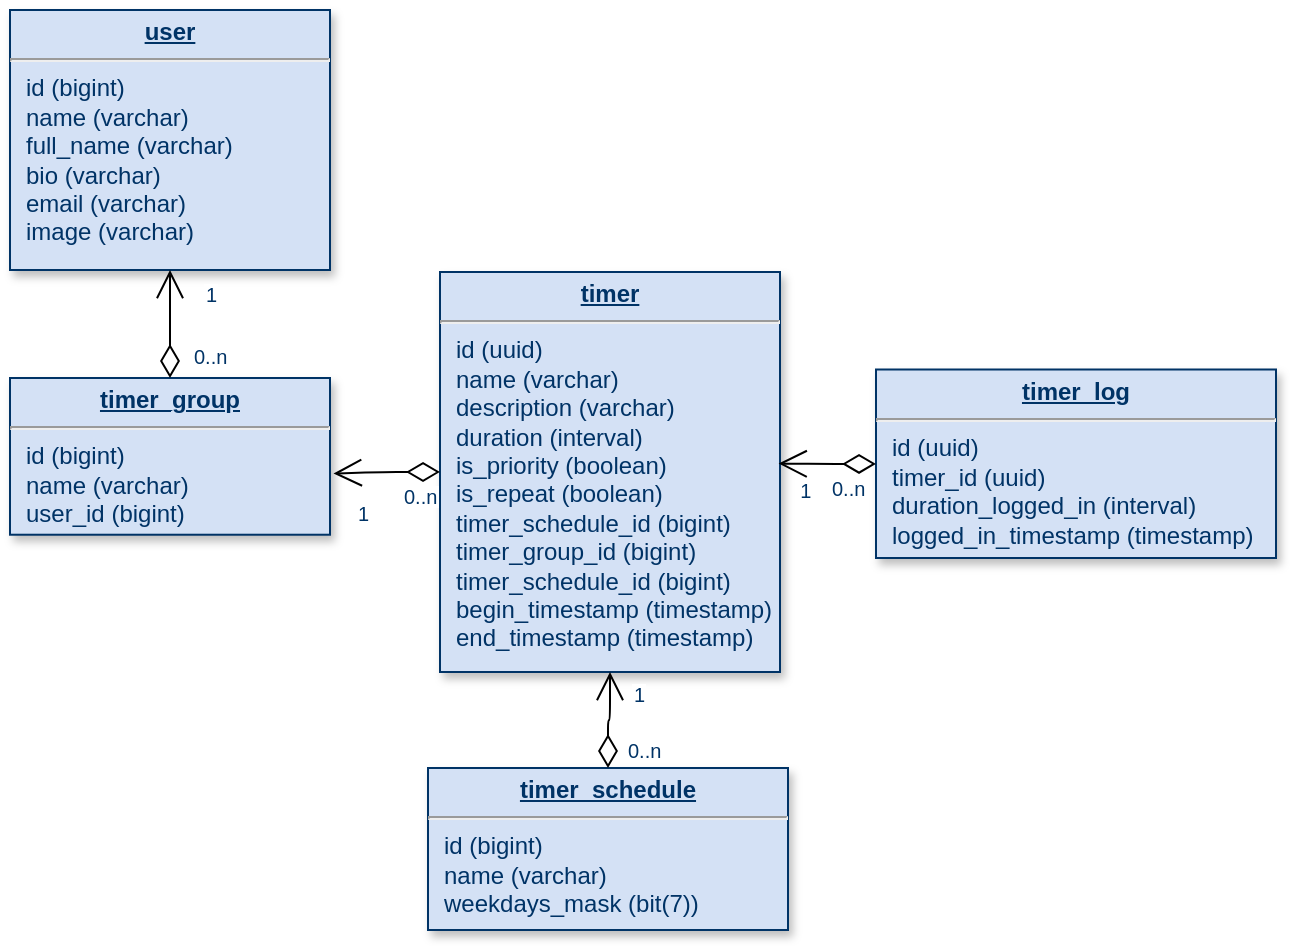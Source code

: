 <mxfile version="21.3.7" type="device">
  <diagram name="Page-1" id="efa7a0a1-bf9b-a30e-e6df-94a7791c09e9">
    <mxGraphModel dx="989" dy="582" grid="1" gridSize="10" guides="1" tooltips="1" connect="1" arrows="1" fold="1" page="1" pageScale="1" pageWidth="826" pageHeight="1169" background="none" math="0" shadow="0">
      <root>
        <mxCell id="0" />
        <mxCell id="1" parent="0" />
        <mxCell id="20" value="&lt;p style=&quot;margin: 0px; margin-top: 4px; text-align: center; text-decoration: underline;&quot;&gt;&lt;strong&gt;timer&lt;/strong&gt;&lt;/p&gt;&lt;hr&gt;&lt;p style=&quot;margin: 0px; margin-left: 8px;&quot;&gt;id (uuid)&lt;/p&gt;&lt;p style=&quot;margin: 0px; margin-left: 8px;&quot;&gt;name (varchar)&lt;/p&gt;&lt;p style=&quot;margin: 0px; margin-left: 8px;&quot;&gt;description (varchar)&lt;/p&gt;&lt;p style=&quot;margin: 0px; margin-left: 8px;&quot;&gt;duration (interval)&lt;/p&gt;&lt;p style=&quot;margin: 0px; margin-left: 8px;&quot;&gt;is_priority (boolean)&lt;/p&gt;&lt;p style=&quot;margin: 0px; margin-left: 8px;&quot;&gt;is_repeat (boolean)&lt;/p&gt;&lt;p style=&quot;margin: 0px; margin-left: 8px;&quot;&gt;timer_schedule_id (bigint)&lt;/p&gt;&lt;p style=&quot;margin: 0px; margin-left: 8px;&quot;&gt;timer_group_id (bigint)&lt;/p&gt;&lt;p style=&quot;margin: 0px; margin-left: 8px;&quot;&gt;timer_schedule_id (bigint)&lt;/p&gt;&lt;p style=&quot;border-color: var(--border-color); margin: 0px 0px 0px 8px;&quot;&gt;begin_timestamp (timestamp)&lt;/p&gt;&lt;p style=&quot;border-color: var(--border-color); margin: 0px 0px 0px 8px;&quot;&gt;end_timestamp (timestamp)&lt;/p&gt;" style="verticalAlign=top;align=left;overflow=fill;fontSize=12;fontFamily=Helvetica;html=1;strokeColor=#003366;shadow=1;fillColor=#D4E1F5;fontColor=#003366" parent="1" vertex="1">
          <mxGeometry x="310" y="260" width="170" height="200" as="geometry" />
        </mxCell>
        <mxCell id="21" value="&lt;p style=&quot;margin: 0px; margin-top: 4px; text-align: center; text-decoration: underline;&quot;&gt;&lt;strong&gt;user&lt;/strong&gt;&lt;/p&gt;&lt;hr&gt;&lt;p style=&quot;margin: 0px; margin-left: 8px;&quot;&gt;id (bigint)&lt;/p&gt;&lt;p style=&quot;margin: 0px; margin-left: 8px;&quot;&gt;name (varchar)&lt;/p&gt;&lt;p style=&quot;margin: 0px; margin-left: 8px;&quot;&gt;full_name (varchar)&lt;/p&gt;&lt;p style=&quot;margin: 0px; margin-left: 8px;&quot;&gt;bio (varchar)&lt;/p&gt;&lt;p style=&quot;margin: 0px; margin-left: 8px;&quot;&gt;email (varchar)&lt;/p&gt;&lt;p style=&quot;margin: 0px; margin-left: 8px;&quot;&gt;image (varchar)&lt;/p&gt;" style="verticalAlign=top;align=left;overflow=fill;fontSize=12;fontFamily=Helvetica;html=1;strokeColor=#003366;shadow=1;fillColor=#D4E1F5;fontColor=#003366" parent="1" vertex="1">
          <mxGeometry x="95" y="129" width="160" height="130" as="geometry" />
        </mxCell>
        <mxCell id="23" value="&lt;p style=&quot;margin: 0px; margin-top: 4px; text-align: center; text-decoration: underline;&quot;&gt;&lt;b&gt;timer_group&lt;/b&gt;&lt;/p&gt;&lt;hr&gt;&lt;p style=&quot;margin: 0px; margin-left: 8px;&quot;&gt;id (bigint)&lt;/p&gt;&lt;p style=&quot;margin: 0px; margin-left: 8px;&quot;&gt;name (varchar)&lt;/p&gt;&lt;p style=&quot;margin: 0px; margin-left: 8px;&quot;&gt;user_id (bigint)&lt;/p&gt;" style="verticalAlign=top;align=left;overflow=fill;fontSize=12;fontFamily=Helvetica;html=1;strokeColor=#003366;shadow=1;fillColor=#D4E1F5;fontColor=#003366" parent="1" vertex="1">
          <mxGeometry x="95" y="313" width="160" height="78.36" as="geometry" />
        </mxCell>
        <mxCell id="24" value="&lt;p style=&quot;margin: 0px; margin-top: 4px; text-align: center; text-decoration: underline;&quot;&gt;&lt;strong&gt;timer_schedule&lt;/strong&gt;&lt;/p&gt;&lt;hr&gt;&lt;p style=&quot;margin: 0px; margin-left: 8px;&quot;&gt;id (bigint)&lt;/p&gt;&lt;p style=&quot;margin: 0px; margin-left: 8px;&quot;&gt;name (varchar)&lt;/p&gt;&lt;p style=&quot;margin: 0px; margin-left: 8px;&quot;&gt;weekdays_mask (bit(7))&lt;/p&gt;" style="verticalAlign=top;align=left;overflow=fill;fontSize=12;fontFamily=Helvetica;html=1;strokeColor=#003366;shadow=1;fillColor=#D4E1F5;fontColor=#003366" parent="1" vertex="1">
          <mxGeometry x="304" y="508" width="180" height="81" as="geometry" />
        </mxCell>
        <mxCell id="29" value="&lt;p style=&quot;margin: 0px; margin-top: 4px; text-align: center; text-decoration: underline;&quot;&gt;&lt;strong&gt;timer_log&lt;/strong&gt;&lt;/p&gt;&lt;hr&gt;&lt;p style=&quot;margin: 0px; margin-left: 8px;&quot;&gt;id (uuid)&lt;/p&gt;&lt;p style=&quot;margin: 0px; margin-left: 8px;&quot;&gt;timer_id (uuid)&lt;/p&gt;&lt;p style=&quot;margin: 0px; margin-left: 8px;&quot;&gt;duration_logged_in (interval)&lt;/p&gt;&lt;p style=&quot;margin: 0px; margin-left: 8px;&quot;&gt;logged_in_timestamp (timestamp)&lt;/p&gt;" style="verticalAlign=top;align=left;overflow=fill;fontSize=12;fontFamily=Helvetica;html=1;strokeColor=#003366;shadow=1;fillColor=#D4E1F5;fontColor=#003366" parent="1" vertex="1">
          <mxGeometry x="528" y="308.75" width="200" height="94.25" as="geometry" />
        </mxCell>
        <mxCell id="87" value="" style="endArrow=open;endSize=12;startArrow=diamondThin;startSize=14;startFill=0;edgeStyle=orthogonalEdgeStyle" parent="1" source="24" target="20" edge="1">
          <mxGeometry x="519.36" y="200" as="geometry">
            <mxPoint x="679.36" y="200" as="sourcePoint" />
            <mxPoint x="519.36" y="200" as="targetPoint" />
          </mxGeometry>
        </mxCell>
        <mxCell id="88" value="0..n" style="resizable=0;align=left;verticalAlign=top;labelBackgroundColor=#ffffff;fontSize=10;strokeColor=#003366;shadow=1;fillColor=#D4E1F5;fontColor=#003366" parent="87" connectable="0" vertex="1">
          <mxGeometry x="-1" relative="1" as="geometry">
            <mxPoint x="8" y="-21" as="offset" />
          </mxGeometry>
        </mxCell>
        <mxCell id="89" value="1" style="resizable=0;align=right;verticalAlign=top;labelBackgroundColor=#ffffff;fontSize=10;strokeColor=#003366;shadow=1;fillColor=#D4E1F5;fontColor=#003366" parent="87" connectable="0" vertex="1">
          <mxGeometry x="1" relative="1" as="geometry">
            <mxPoint x="19" y="-1" as="offset" />
          </mxGeometry>
        </mxCell>
        <mxCell id="99" value="" style="endArrow=open;endSize=12;startArrow=diamondThin;startSize=14;startFill=0;edgeStyle=orthogonalEdgeStyle;entryX=0.996;entryY=0.479;entryDx=0;entryDy=0;entryPerimeter=0;" parent="1" source="29" target="20" edge="1">
          <mxGeometry x="369.36" y="341" as="geometry">
            <mxPoint x="369.36" y="341" as="sourcePoint" />
            <mxPoint x="529.36" y="341" as="targetPoint" />
            <Array as="points" />
          </mxGeometry>
        </mxCell>
        <mxCell id="100" value="0..n" style="resizable=0;align=left;verticalAlign=top;labelBackgroundColor=#ffffff;fontSize=10;strokeColor=#003366;shadow=1;fillColor=#D4E1F5;fontColor=#003366" parent="99" connectable="0" vertex="1">
          <mxGeometry x="-1" relative="1" as="geometry">
            <mxPoint x="-24" as="offset" />
          </mxGeometry>
        </mxCell>
        <mxCell id="101" value="1" style="resizable=0;align=right;verticalAlign=top;labelBackgroundColor=#ffffff;fontSize=10;strokeColor=#003366;shadow=1;fillColor=#D4E1F5;fontColor=#003366" parent="99" connectable="0" vertex="1">
          <mxGeometry x="1" relative="1" as="geometry">
            <mxPoint x="18" y="1" as="offset" />
          </mxGeometry>
        </mxCell>
        <mxCell id="SENljcjLXoPM3VzPWneW-114" value="" style="endArrow=open;endSize=12;startArrow=diamondThin;startSize=14;startFill=0;edgeStyle=orthogonalEdgeStyle;exitX=0;exitY=0.5;exitDx=0;exitDy=0;entryX=1.011;entryY=0.61;entryDx=0;entryDy=0;entryPerimeter=0;" parent="1" source="20" target="23" edge="1">
          <mxGeometry x="180" y="220" as="geometry">
            <mxPoint x="570" y="220" as="sourcePoint" />
            <mxPoint x="170" y="410" as="targetPoint" />
          </mxGeometry>
        </mxCell>
        <mxCell id="SENljcjLXoPM3VzPWneW-115" value="0..n" style="resizable=0;align=left;verticalAlign=top;labelBackgroundColor=#ffffff;fontSize=10;strokeColor=#003366;shadow=1;fillColor=#D4E1F5;fontColor=#003366" parent="SENljcjLXoPM3VzPWneW-114" connectable="0" vertex="1">
          <mxGeometry x="-1" relative="1" as="geometry">
            <mxPoint x="-20" as="offset" />
          </mxGeometry>
        </mxCell>
        <mxCell id="SENljcjLXoPM3VzPWneW-116" value="" style="endArrow=open;endSize=12;startArrow=diamondThin;startSize=14;startFill=0;edgeStyle=orthogonalEdgeStyle;exitX=0.5;exitY=0;exitDx=0;exitDy=0;entryX=0.5;entryY=1;entryDx=0;entryDy=0;" parent="1" source="23" target="21" edge="1">
          <mxGeometry x="-172" y="345" as="geometry">
            <mxPoint x="218" y="345" as="sourcePoint" />
            <mxPoint x="98" y="155" as="targetPoint" />
          </mxGeometry>
        </mxCell>
        <mxCell id="SENljcjLXoPM3VzPWneW-117" value="0..n" style="resizable=0;align=left;verticalAlign=top;labelBackgroundColor=#ffffff;fontSize=10;strokeColor=#003366;shadow=1;fillColor=#D4E1F5;fontColor=#003366" parent="SENljcjLXoPM3VzPWneW-116" connectable="0" vertex="1">
          <mxGeometry x="-1" relative="1" as="geometry">
            <mxPoint x="10" y="-23" as="offset" />
          </mxGeometry>
        </mxCell>
        <mxCell id="SENljcjLXoPM3VzPWneW-120" value="1" style="resizable=0;align=right;verticalAlign=top;labelBackgroundColor=#ffffff;fontSize=10;strokeColor=#003366;shadow=1;fillColor=#D4E1F5;fontColor=#003366" parent="1" connectable="0" vertex="1">
          <mxGeometry x="276.003" y="368.252" as="geometry" />
        </mxCell>
        <mxCell id="SENljcjLXoPM3VzPWneW-121" value="1" style="resizable=0;align=right;verticalAlign=top;labelBackgroundColor=#ffffff;fontSize=10;strokeColor=#003366;shadow=1;fillColor=#D4E1F5;fontColor=#003366" parent="1" connectable="0" vertex="1">
          <mxGeometry x="200.003" y="259.002" as="geometry" />
        </mxCell>
      </root>
    </mxGraphModel>
  </diagram>
</mxfile>
